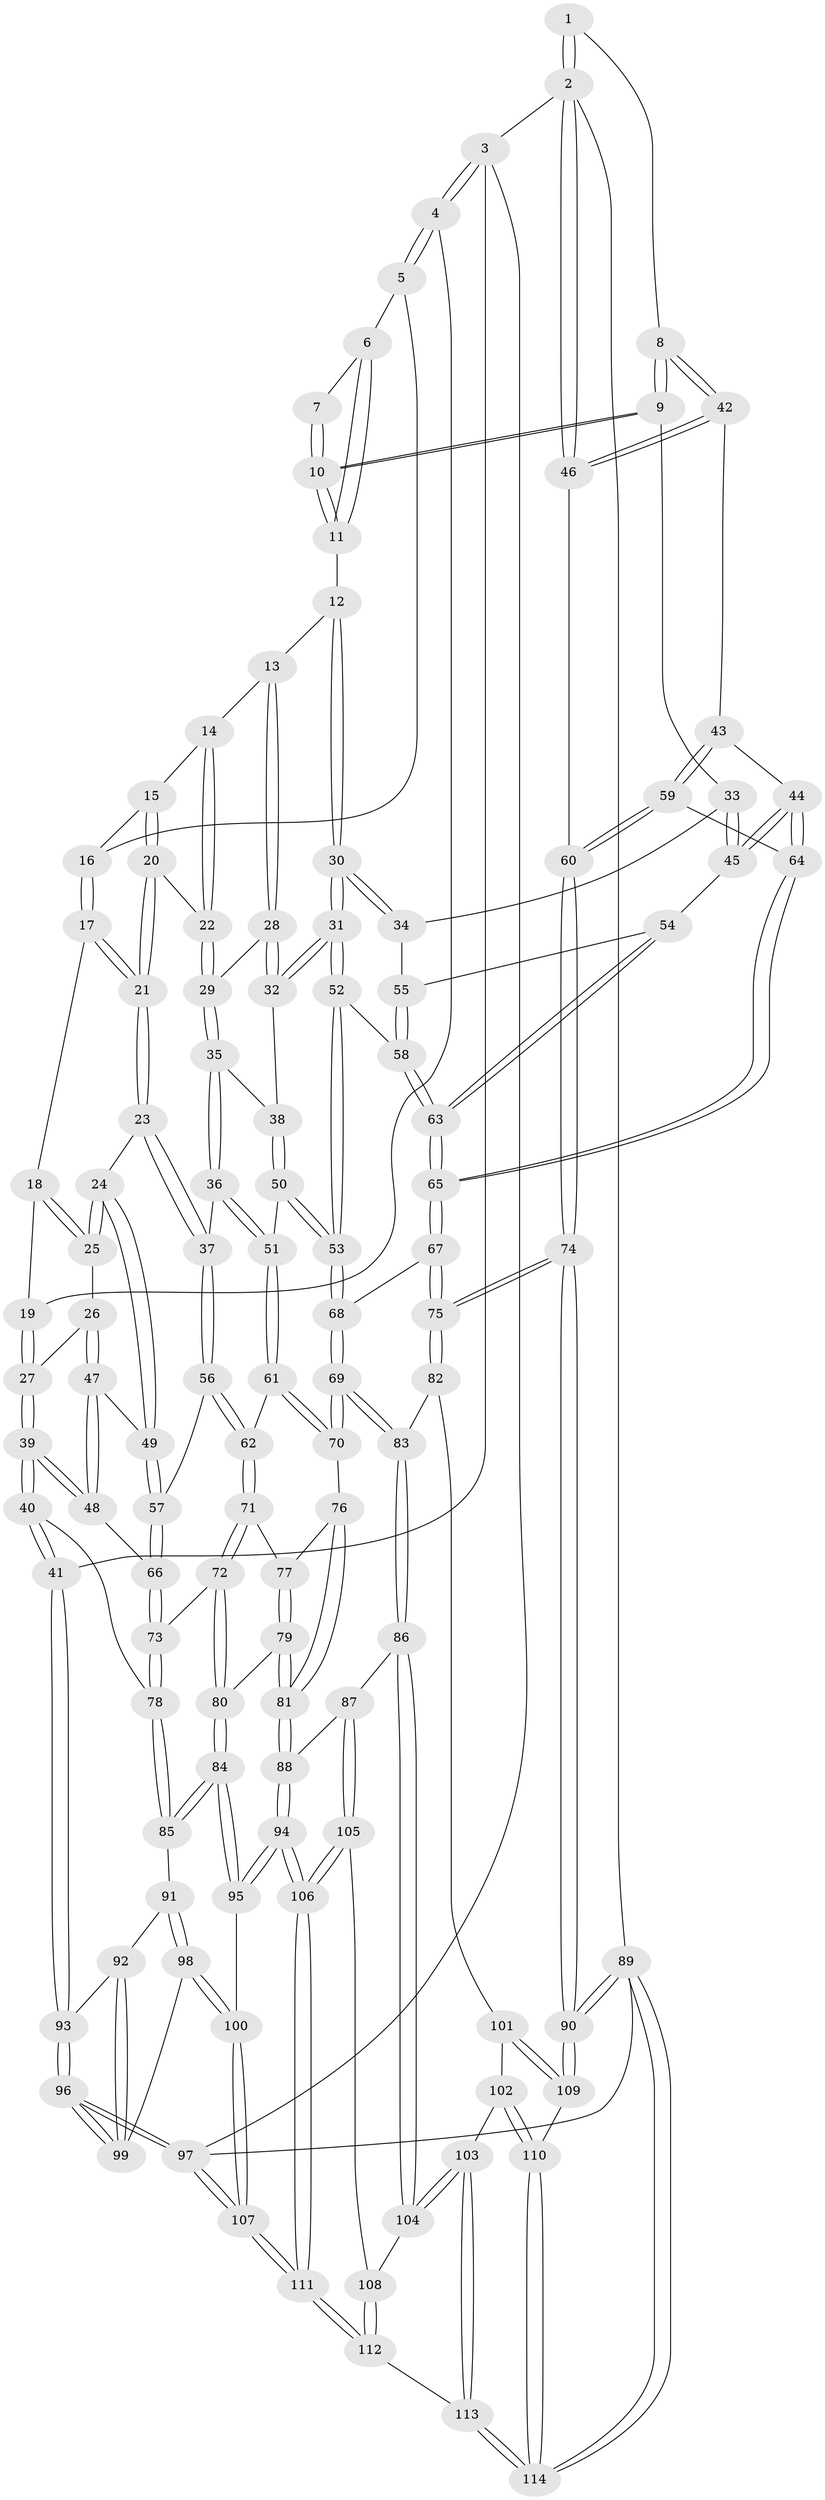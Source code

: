 // coarse degree distribution, {3: 0.11428571428571428, 6: 0.11428571428571428, 5: 0.3142857142857143, 4: 0.45714285714285713}
// Generated by graph-tools (version 1.1) at 2025/52/02/27/25 19:52:42]
// undirected, 114 vertices, 282 edges
graph export_dot {
graph [start="1"]
  node [color=gray90,style=filled];
  1 [pos="+0.9912528102798027+0"];
  2 [pos="+1+0"];
  3 [pos="+0+0"];
  4 [pos="+0+0"];
  5 [pos="+0.30190904005114194+0"];
  6 [pos="+0.7067881526567781+0"];
  7 [pos="+0.9005161146872509+0"];
  8 [pos="+0.8729376739527658+0.17039049692293073"];
  9 [pos="+0.8582458499590346+0.17106593471849968"];
  10 [pos="+0.8347613181344274+0.15343387997711352"];
  11 [pos="+0.6771660869791968+0.04239152056700523"];
  12 [pos="+0.6548275395593876+0.0681862180276064"];
  13 [pos="+0.6184762403356211+0.08660301036918507"];
  14 [pos="+0.5294183363734386+0.10106863480182977"];
  15 [pos="+0.42892923545951944+0.06340499599356196"];
  16 [pos="+0.3813938484455368+0.027550446503102618"];
  17 [pos="+0.33444863136636643+0.11123429259230759"];
  18 [pos="+0.3057500819441444+0.13750781388639105"];
  19 [pos="+0.10924772485795262+0.05964891857218124"];
  20 [pos="+0.4260594910638941+0.20792841599477632"];
  21 [pos="+0.4124177222073212+0.22134907830198836"];
  22 [pos="+0.49357473042973027+0.19071081068799578"];
  23 [pos="+0.3977404763342444+0.25670822104612095"];
  24 [pos="+0.3463772564852388+0.25530096445655914"];
  25 [pos="+0.290295302224907+0.18527668903287564"];
  26 [pos="+0.20154142539863026+0.2224180306937308"];
  27 [pos="+0.16859120375602088+0.21191941551276805"];
  28 [pos="+0.5763757643475091+0.22050271942995886"];
  29 [pos="+0.5196789310660954+0.23334411761707818"];
  30 [pos="+0.6859187978852531+0.2686622836570725"];
  31 [pos="+0.6582691462059147+0.3001444531095423"];
  32 [pos="+0.600080042729069+0.25747311122497385"];
  33 [pos="+0.8569735404211781+0.17275607536359097"];
  34 [pos="+0.7472470772197741+0.2641130217220042"];
  35 [pos="+0.512168949963895+0.26103150689591964"];
  36 [pos="+0.4355067106897098+0.2876190917724098"];
  37 [pos="+0.4055153088751442+0.26743878314482156"];
  38 [pos="+0.5312294169614827+0.2857200138274976"];
  39 [pos="+0+0.47557123787196226"];
  40 [pos="+0+0.4801687728900703"];
  41 [pos="+0+0.48159377661828884"];
  42 [pos="+0.9187039229075982+0.18540096466499462"];
  43 [pos="+0.9275108372631437+0.2833870066020222"];
  44 [pos="+0.8726912456913103+0.35895160984942504"];
  45 [pos="+0.8299240683850515+0.3250175742110311"];
  46 [pos="+1+0.08814181121478694"];
  47 [pos="+0.23056726868364769+0.27569438328352636"];
  48 [pos="+0.10766286638443297+0.4740982102795352"];
  49 [pos="+0.2901784911962868+0.31507271785296026"];
  50 [pos="+0.5546320525480612+0.3849733499555917"];
  51 [pos="+0.48120651461394615+0.397607752067097"];
  52 [pos="+0.6538294901880338+0.31887761626122807"];
  53 [pos="+0.6055156759968124+0.395517886473448"];
  54 [pos="+0.8043430552012875+0.3263934603264305"];
  55 [pos="+0.7714438263756759+0.30169697781156946"];
  56 [pos="+0.32814281237455467+0.4558780723934021"];
  57 [pos="+0.29543179112009593+0.4498357860489772"];
  58 [pos="+0.7437599566497222+0.3609587883795267"];
  59 [pos="+1+0.4303382309123019"];
  60 [pos="+1+0.47142661162498906"];
  61 [pos="+0.41739234356133237+0.45635249588937526"];
  62 [pos="+0.3727391481263443+0.4735934717602502"];
  63 [pos="+0.7685214485930872+0.3899081789382484"];
  64 [pos="+0.8788313239815588+0.40612608387943194"];
  65 [pos="+0.7883406157045211+0.4932321584876493"];
  66 [pos="+0.18333089234401617+0.48348559343625785"];
  67 [pos="+0.7851649989042017+0.5000116630014054"];
  68 [pos="+0.6798210192024956+0.5392922178723976"];
  69 [pos="+0.6566764722673598+0.5825109850945607"];
  70 [pos="+0.6088575155433199+0.5841053789366311"];
  71 [pos="+0.3933289194325626+0.567418840006556"];
  72 [pos="+0.2779135017688035+0.6437681391961152"];
  73 [pos="+0.24415606236982956+0.6116325440308846"];
  74 [pos="+1+0.7017563952475222"];
  75 [pos="+1+0.6847830830023113"];
  76 [pos="+0.5416514807171925+0.6092186657878043"];
  77 [pos="+0.4003939966725224+0.5786146715692725"];
  78 [pos="+0.18138991074413852+0.6898451721695043"];
  79 [pos="+0.401753055110652+0.6890090010716172"];
  80 [pos="+0.2984523022840979+0.7142083136636008"];
  81 [pos="+0.45276514991140954+0.7283243402932376"];
  82 [pos="+0.8224852773275261+0.7446527358960884"];
  83 [pos="+0.6817267457319931+0.6971909438365186"];
  84 [pos="+0.2685770004726076+0.7635419134724724"];
  85 [pos="+0.1997327414413782+0.7393094281874649"];
  86 [pos="+0.6411357676397398+0.7605844466065994"];
  87 [pos="+0.5152624751598409+0.7755474101752087"];
  88 [pos="+0.46029062552487265+0.746754283103875"];
  89 [pos="+1+1"];
  90 [pos="+1+0.7418562135768189"];
  91 [pos="+0.18732551148929716+0.7441950948573897"];
  92 [pos="+0.09588585324779023+0.7354221071754086"];
  93 [pos="+0+0.5201186069046827"];
  94 [pos="+0.34186718383164516+0.8833177823574005"];
  95 [pos="+0.2843456507491903+0.8308683369146632"];
  96 [pos="+0+0.8696106511517313"];
  97 [pos="+0+1"];
  98 [pos="+0.1272458581841545+0.8276259523871452"];
  99 [pos="+0.09870030754568894+0.8014771990629412"];
  100 [pos="+0.14440089144913093+0.8852759260405665"];
  101 [pos="+0.8024406770588103+0.8636862863387907"];
  102 [pos="+0.7980272067789242+0.873361727508369"];
  103 [pos="+0.65863098518676+0.9049678985721615"];
  104 [pos="+0.6584677844310217+0.904741785036196"];
  105 [pos="+0.5011521424355833+0.8916948001655405"];
  106 [pos="+0.34441287351282907+0.8906703097550066"];
  107 [pos="+0+1"];
  108 [pos="+0.5175441733919828+0.9087825838192234"];
  109 [pos="+0.9825506276251696+0.8681981462670404"];
  110 [pos="+0.8521271512475277+0.9680745161117508"];
  111 [pos="+0.31388434884076566+1"];
  112 [pos="+0.4566969821649426+1"];
  113 [pos="+0.6992476260882504+1"];
  114 [pos="+0.7819249692998715+1"];
  1 -- 2;
  1 -- 2;
  1 -- 8;
  2 -- 3;
  2 -- 46;
  2 -- 46;
  2 -- 89;
  3 -- 4;
  3 -- 4;
  3 -- 41;
  3 -- 97;
  4 -- 5;
  4 -- 5;
  4 -- 19;
  5 -- 6;
  5 -- 16;
  6 -- 7;
  6 -- 11;
  6 -- 11;
  7 -- 10;
  7 -- 10;
  8 -- 9;
  8 -- 9;
  8 -- 42;
  8 -- 42;
  9 -- 10;
  9 -- 10;
  9 -- 33;
  10 -- 11;
  10 -- 11;
  11 -- 12;
  12 -- 13;
  12 -- 30;
  12 -- 30;
  13 -- 14;
  13 -- 28;
  13 -- 28;
  14 -- 15;
  14 -- 22;
  14 -- 22;
  15 -- 16;
  15 -- 20;
  15 -- 20;
  16 -- 17;
  16 -- 17;
  17 -- 18;
  17 -- 21;
  17 -- 21;
  18 -- 19;
  18 -- 25;
  18 -- 25;
  19 -- 27;
  19 -- 27;
  20 -- 21;
  20 -- 21;
  20 -- 22;
  21 -- 23;
  21 -- 23;
  22 -- 29;
  22 -- 29;
  23 -- 24;
  23 -- 37;
  23 -- 37;
  24 -- 25;
  24 -- 25;
  24 -- 49;
  24 -- 49;
  25 -- 26;
  26 -- 27;
  26 -- 47;
  26 -- 47;
  27 -- 39;
  27 -- 39;
  28 -- 29;
  28 -- 32;
  28 -- 32;
  29 -- 35;
  29 -- 35;
  30 -- 31;
  30 -- 31;
  30 -- 34;
  30 -- 34;
  31 -- 32;
  31 -- 32;
  31 -- 52;
  31 -- 52;
  32 -- 38;
  33 -- 34;
  33 -- 45;
  33 -- 45;
  34 -- 55;
  35 -- 36;
  35 -- 36;
  35 -- 38;
  36 -- 37;
  36 -- 51;
  36 -- 51;
  37 -- 56;
  37 -- 56;
  38 -- 50;
  38 -- 50;
  39 -- 40;
  39 -- 40;
  39 -- 48;
  39 -- 48;
  40 -- 41;
  40 -- 41;
  40 -- 78;
  41 -- 93;
  41 -- 93;
  42 -- 43;
  42 -- 46;
  42 -- 46;
  43 -- 44;
  43 -- 59;
  43 -- 59;
  44 -- 45;
  44 -- 45;
  44 -- 64;
  44 -- 64;
  45 -- 54;
  46 -- 60;
  47 -- 48;
  47 -- 48;
  47 -- 49;
  48 -- 66;
  49 -- 57;
  49 -- 57;
  50 -- 51;
  50 -- 53;
  50 -- 53;
  51 -- 61;
  51 -- 61;
  52 -- 53;
  52 -- 53;
  52 -- 58;
  53 -- 68;
  53 -- 68;
  54 -- 55;
  54 -- 63;
  54 -- 63;
  55 -- 58;
  55 -- 58;
  56 -- 57;
  56 -- 62;
  56 -- 62;
  57 -- 66;
  57 -- 66;
  58 -- 63;
  58 -- 63;
  59 -- 60;
  59 -- 60;
  59 -- 64;
  60 -- 74;
  60 -- 74;
  61 -- 62;
  61 -- 70;
  61 -- 70;
  62 -- 71;
  62 -- 71;
  63 -- 65;
  63 -- 65;
  64 -- 65;
  64 -- 65;
  65 -- 67;
  65 -- 67;
  66 -- 73;
  66 -- 73;
  67 -- 68;
  67 -- 75;
  67 -- 75;
  68 -- 69;
  68 -- 69;
  69 -- 70;
  69 -- 70;
  69 -- 83;
  69 -- 83;
  70 -- 76;
  71 -- 72;
  71 -- 72;
  71 -- 77;
  72 -- 73;
  72 -- 80;
  72 -- 80;
  73 -- 78;
  73 -- 78;
  74 -- 75;
  74 -- 75;
  74 -- 90;
  74 -- 90;
  75 -- 82;
  75 -- 82;
  76 -- 77;
  76 -- 81;
  76 -- 81;
  77 -- 79;
  77 -- 79;
  78 -- 85;
  78 -- 85;
  79 -- 80;
  79 -- 81;
  79 -- 81;
  80 -- 84;
  80 -- 84;
  81 -- 88;
  81 -- 88;
  82 -- 83;
  82 -- 101;
  83 -- 86;
  83 -- 86;
  84 -- 85;
  84 -- 85;
  84 -- 95;
  84 -- 95;
  85 -- 91;
  86 -- 87;
  86 -- 104;
  86 -- 104;
  87 -- 88;
  87 -- 105;
  87 -- 105;
  88 -- 94;
  88 -- 94;
  89 -- 90;
  89 -- 90;
  89 -- 114;
  89 -- 114;
  89 -- 97;
  90 -- 109;
  90 -- 109;
  91 -- 92;
  91 -- 98;
  91 -- 98;
  92 -- 93;
  92 -- 99;
  92 -- 99;
  93 -- 96;
  93 -- 96;
  94 -- 95;
  94 -- 95;
  94 -- 106;
  94 -- 106;
  95 -- 100;
  96 -- 97;
  96 -- 97;
  96 -- 99;
  96 -- 99;
  97 -- 107;
  97 -- 107;
  98 -- 99;
  98 -- 100;
  98 -- 100;
  100 -- 107;
  100 -- 107;
  101 -- 102;
  101 -- 109;
  101 -- 109;
  102 -- 103;
  102 -- 110;
  102 -- 110;
  103 -- 104;
  103 -- 104;
  103 -- 113;
  103 -- 113;
  104 -- 108;
  105 -- 106;
  105 -- 106;
  105 -- 108;
  106 -- 111;
  106 -- 111;
  107 -- 111;
  107 -- 111;
  108 -- 112;
  108 -- 112;
  109 -- 110;
  110 -- 114;
  110 -- 114;
  111 -- 112;
  111 -- 112;
  112 -- 113;
  113 -- 114;
  113 -- 114;
}
